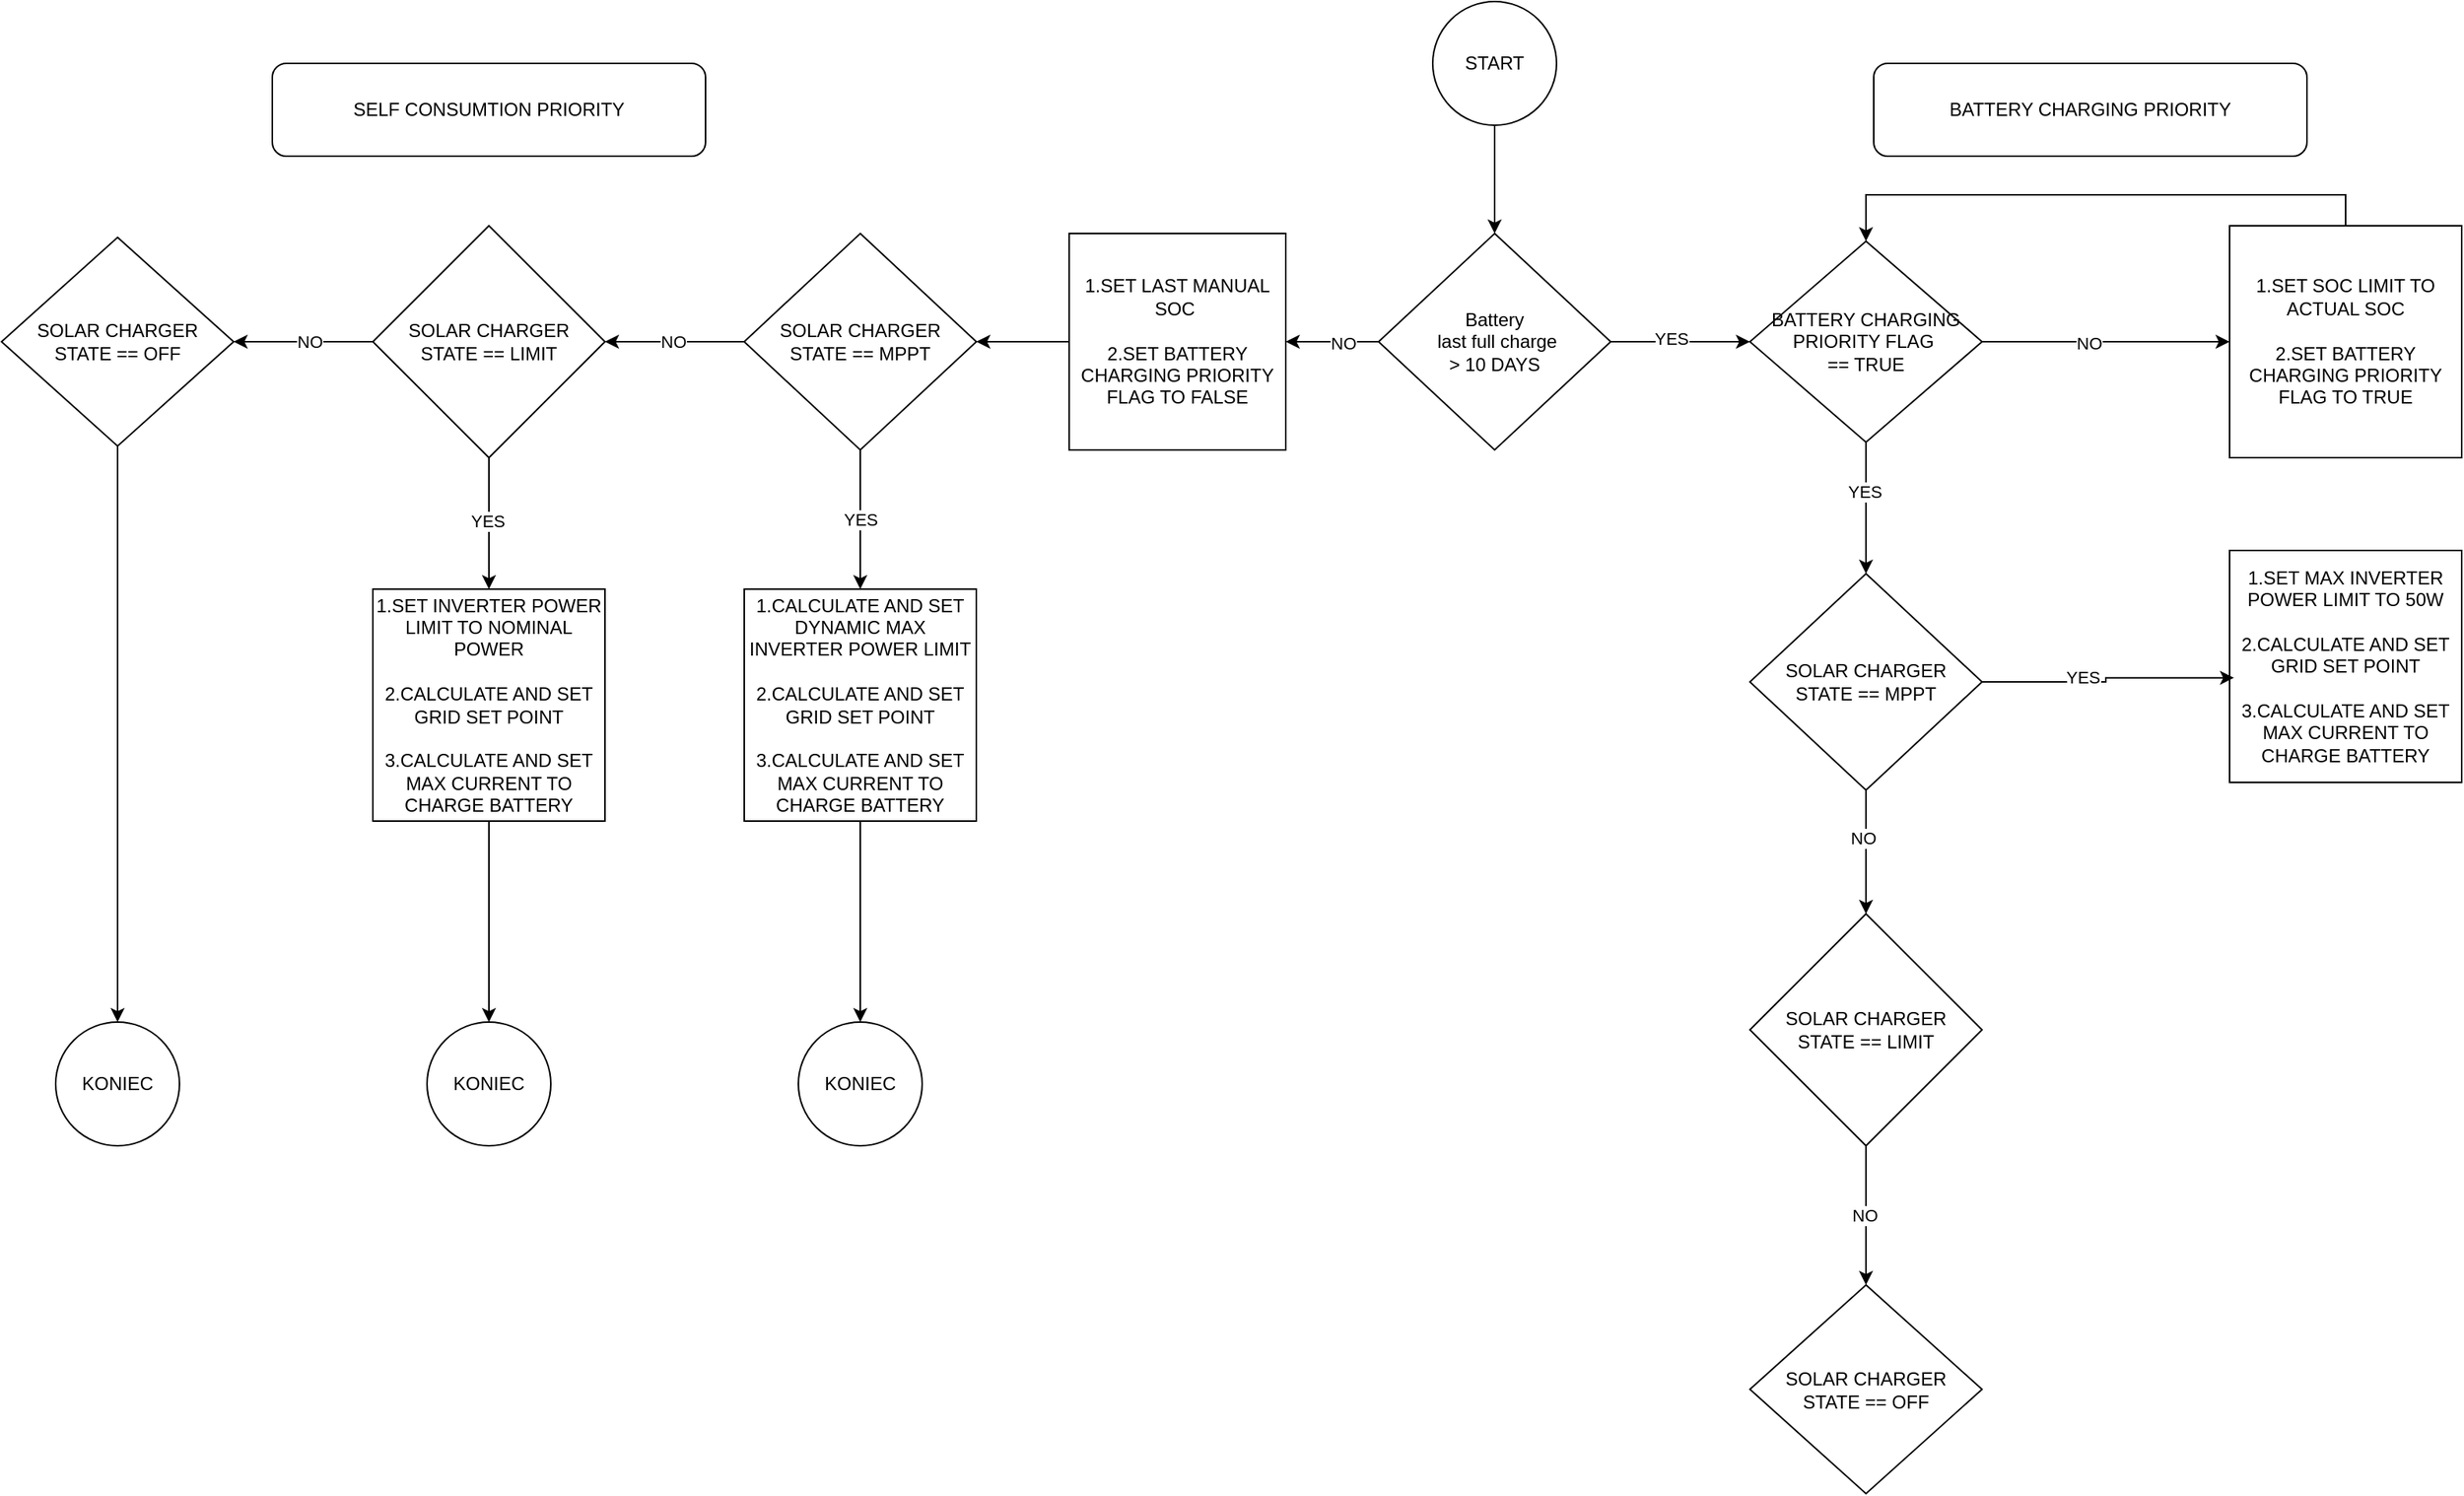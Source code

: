 <mxfile version="24.3.0" type="github">
  <diagram name="Strona-1" id="XMEe8_cJdT2nGOJgmj7w">
    <mxGraphModel dx="2474" dy="848" grid="1" gridSize="10" guides="1" tooltips="1" connect="1" arrows="1" fold="1" page="1" pageScale="1" pageWidth="827" pageHeight="1169" math="0" shadow="0">
      <root>
        <mxCell id="0" />
        <mxCell id="1" parent="0" />
        <mxCell id="Nnp-KVMijq4jb0hRBXpb-13" value="" style="edgeStyle=orthogonalEdgeStyle;rounded=0;orthogonalLoop=1;jettySize=auto;html=1;" parent="1" source="Nnp-KVMijq4jb0hRBXpb-2" target="Nnp-KVMijq4jb0hRBXpb-12" edge="1">
          <mxGeometry relative="1" as="geometry" />
        </mxCell>
        <mxCell id="0OKeJHytdhdAyVr8vPEN-5" value="NO" style="edgeLabel;html=1;align=center;verticalAlign=middle;resizable=0;points=[];" vertex="1" connectable="0" parent="Nnp-KVMijq4jb0hRBXpb-13">
          <mxGeometry x="-0.222" y="1" relative="1" as="geometry">
            <mxPoint as="offset" />
          </mxGeometry>
        </mxCell>
        <mxCell id="Nnp-KVMijq4jb0hRBXpb-37" style="edgeStyle=orthogonalEdgeStyle;rounded=0;orthogonalLoop=1;jettySize=auto;html=1;exitX=1;exitY=0.5;exitDx=0;exitDy=0;entryX=0;entryY=0.5;entryDx=0;entryDy=0;" parent="1" source="Nnp-KVMijq4jb0hRBXpb-2" target="Nnp-KVMijq4jb0hRBXpb-35" edge="1">
          <mxGeometry relative="1" as="geometry" />
        </mxCell>
        <mxCell id="0OKeJHytdhdAyVr8vPEN-7" value="YES" style="edgeLabel;html=1;align=center;verticalAlign=middle;resizable=0;points=[];" vertex="1" connectable="0" parent="Nnp-KVMijq4jb0hRBXpb-37">
          <mxGeometry x="-0.148" y="2" relative="1" as="geometry">
            <mxPoint as="offset" />
          </mxGeometry>
        </mxCell>
        <mxCell id="Nnp-KVMijq4jb0hRBXpb-2" value="&lt;div&gt;Battery&lt;/div&gt;&lt;div&gt;&amp;nbsp;last full charge&lt;/div&gt;&amp;gt; 10 DAYS" style="rhombus;whiteSpace=wrap;html=1;" parent="1" vertex="1">
          <mxGeometry x="390" y="230" width="150" height="140" as="geometry" />
        </mxCell>
        <mxCell id="0OKeJHytdhdAyVr8vPEN-18" style="edgeStyle=orthogonalEdgeStyle;rounded=0;orthogonalLoop=1;jettySize=auto;html=1;exitX=0.5;exitY=0;exitDx=0;exitDy=0;entryX=0.5;entryY=0;entryDx=0;entryDy=0;" edge="1" parent="1" source="Nnp-KVMijq4jb0hRBXpb-9" target="Nnp-KVMijq4jb0hRBXpb-35">
          <mxGeometry relative="1" as="geometry" />
        </mxCell>
        <mxCell id="Nnp-KVMijq4jb0hRBXpb-9" value="1.SET SOC LIMIT TO ACTUAL SOC&lt;div&gt;&amp;nbsp;&lt;div&gt;2.SET BATTERY CHARGING PRIORITY FLAG TO TRUE&lt;/div&gt;&lt;/div&gt;" style="whiteSpace=wrap;html=1;aspect=fixed;" parent="1" vertex="1">
          <mxGeometry x="940" y="225" width="150" height="150" as="geometry" />
        </mxCell>
        <mxCell id="Nnp-KVMijq4jb0hRBXpb-17" value="" style="edgeStyle=orthogonalEdgeStyle;rounded=0;orthogonalLoop=1;jettySize=auto;html=1;" parent="1" source="Nnp-KVMijq4jb0hRBXpb-12" target="Nnp-KVMijq4jb0hRBXpb-16" edge="1">
          <mxGeometry relative="1" as="geometry" />
        </mxCell>
        <mxCell id="Nnp-KVMijq4jb0hRBXpb-12" value="1.SET LAST MANUAL SOC&amp;nbsp;&lt;div&gt;&lt;br&gt;&lt;div&gt;2.SET BATTERY CHARGING PRIORITY FLAG TO FALSE&lt;/div&gt;&lt;/div&gt;" style="whiteSpace=wrap;html=1;aspect=fixed;" parent="1" vertex="1">
          <mxGeometry x="190" y="230" width="140" height="140" as="geometry" />
        </mxCell>
        <mxCell id="Nnp-KVMijq4jb0hRBXpb-19" value="" style="edgeStyle=orthogonalEdgeStyle;rounded=0;orthogonalLoop=1;jettySize=auto;html=1;" parent="1" source="Nnp-KVMijq4jb0hRBXpb-16" target="Nnp-KVMijq4jb0hRBXpb-18" edge="1">
          <mxGeometry relative="1" as="geometry" />
        </mxCell>
        <mxCell id="0OKeJHytdhdAyVr8vPEN-4" value="NO" style="edgeLabel;html=1;align=center;verticalAlign=middle;resizable=0;points=[];" vertex="1" connectable="0" parent="Nnp-KVMijq4jb0hRBXpb-19">
          <mxGeometry x="-0.139" y="-2" relative="1" as="geometry">
            <mxPoint x="-8" y="2" as="offset" />
          </mxGeometry>
        </mxCell>
        <mxCell id="0OKeJHytdhdAyVr8vPEN-29" value="" style="edgeStyle=orthogonalEdgeStyle;rounded=0;orthogonalLoop=1;jettySize=auto;html=1;" edge="1" parent="1" source="Nnp-KVMijq4jb0hRBXpb-16" target="0OKeJHytdhdAyVr8vPEN-28">
          <mxGeometry relative="1" as="geometry" />
        </mxCell>
        <mxCell id="0OKeJHytdhdAyVr8vPEN-30" value="YES" style="edgeLabel;html=1;align=center;verticalAlign=middle;resizable=0;points=[];" vertex="1" connectable="0" parent="0OKeJHytdhdAyVr8vPEN-29">
          <mxGeometry x="0.003" relative="1" as="geometry">
            <mxPoint as="offset" />
          </mxGeometry>
        </mxCell>
        <mxCell id="Nnp-KVMijq4jb0hRBXpb-16" value="SOLAR CHARGER&lt;div&gt;STATE == MPPT&lt;/div&gt;" style="rhombus;whiteSpace=wrap;html=1;" parent="1" vertex="1">
          <mxGeometry x="-20" y="230" width="150" height="140" as="geometry" />
        </mxCell>
        <mxCell id="Nnp-KVMijq4jb0hRBXpb-21" value="" style="edgeStyle=orthogonalEdgeStyle;rounded=0;orthogonalLoop=1;jettySize=auto;html=1;" parent="1" source="Nnp-KVMijq4jb0hRBXpb-18" target="Nnp-KVMijq4jb0hRBXpb-20" edge="1">
          <mxGeometry relative="1" as="geometry" />
        </mxCell>
        <mxCell id="0OKeJHytdhdAyVr8vPEN-3" value="NO" style="edgeLabel;html=1;align=center;verticalAlign=middle;resizable=0;points=[];" vertex="1" connectable="0" parent="Nnp-KVMijq4jb0hRBXpb-21">
          <mxGeometry x="-0.42" y="-1" relative="1" as="geometry">
            <mxPoint x="-15" y="1" as="offset" />
          </mxGeometry>
        </mxCell>
        <mxCell id="0OKeJHytdhdAyVr8vPEN-32" value="" style="edgeStyle=orthogonalEdgeStyle;rounded=0;orthogonalLoop=1;jettySize=auto;html=1;" edge="1" parent="1" source="Nnp-KVMijq4jb0hRBXpb-18" target="0OKeJHytdhdAyVr8vPEN-31">
          <mxGeometry relative="1" as="geometry" />
        </mxCell>
        <mxCell id="0OKeJHytdhdAyVr8vPEN-33" value="YES" style="edgeLabel;html=1;align=center;verticalAlign=middle;resizable=0;points=[];" vertex="1" connectable="0" parent="0OKeJHytdhdAyVr8vPEN-32">
          <mxGeometry x="-0.032" y="-1" relative="1" as="geometry">
            <mxPoint as="offset" />
          </mxGeometry>
        </mxCell>
        <mxCell id="Nnp-KVMijq4jb0hRBXpb-18" value="SOLAR CHARGER&lt;div&gt;STATE == LIMIT&lt;/div&gt;" style="rhombus;whiteSpace=wrap;html=1;" parent="1" vertex="1">
          <mxGeometry x="-260" y="225" width="150" height="150" as="geometry" />
        </mxCell>
        <mxCell id="0OKeJHytdhdAyVr8vPEN-47" style="edgeStyle=orthogonalEdgeStyle;rounded=0;orthogonalLoop=1;jettySize=auto;html=1;exitX=0.5;exitY=1;exitDx=0;exitDy=0;entryX=0.5;entryY=0;entryDx=0;entryDy=0;" edge="1" parent="1" source="Nnp-KVMijq4jb0hRBXpb-20" target="0OKeJHytdhdAyVr8vPEN-43">
          <mxGeometry relative="1" as="geometry" />
        </mxCell>
        <mxCell id="Nnp-KVMijq4jb0hRBXpb-20" value="SOLAR CHARGER&lt;div&gt;STATE == OFF&lt;/div&gt;" style="rhombus;whiteSpace=wrap;html=1;" parent="1" vertex="1">
          <mxGeometry x="-500" y="232.5" width="150" height="135" as="geometry" />
        </mxCell>
        <mxCell id="Nnp-KVMijq4jb0hRBXpb-31" value="SELF CONSUMTION PRIORITY" style="rounded=1;whiteSpace=wrap;html=1;" parent="1" vertex="1">
          <mxGeometry x="-325" y="120" width="280" height="60" as="geometry" />
        </mxCell>
        <mxCell id="Nnp-KVMijq4jb0hRBXpb-32" value="BATTERY CHARGING PRIORITY" style="rounded=1;whiteSpace=wrap;html=1;" parent="1" vertex="1">
          <mxGeometry x="710" y="120" width="280" height="60" as="geometry" />
        </mxCell>
        <mxCell id="Nnp-KVMijq4jb0hRBXpb-38" value="" style="edgeStyle=orthogonalEdgeStyle;rounded=0;orthogonalLoop=1;jettySize=auto;html=1;" parent="1" source="Nnp-KVMijq4jb0hRBXpb-35" target="Nnp-KVMijq4jb0hRBXpb-9" edge="1">
          <mxGeometry relative="1" as="geometry" />
        </mxCell>
        <mxCell id="0OKeJHytdhdAyVr8vPEN-8" value="NO" style="edgeLabel;html=1;align=center;verticalAlign=middle;resizable=0;points=[];" vertex="1" connectable="0" parent="Nnp-KVMijq4jb0hRBXpb-38">
          <mxGeometry x="-0.136" y="-1" relative="1" as="geometry">
            <mxPoint as="offset" />
          </mxGeometry>
        </mxCell>
        <mxCell id="0OKeJHytdhdAyVr8vPEN-20" style="edgeStyle=orthogonalEdgeStyle;rounded=0;orthogonalLoop=1;jettySize=auto;html=1;exitX=0.5;exitY=1;exitDx=0;exitDy=0;entryX=0.5;entryY=0;entryDx=0;entryDy=0;" edge="1" parent="1" source="Nnp-KVMijq4jb0hRBXpb-35" target="0OKeJHytdhdAyVr8vPEN-19">
          <mxGeometry relative="1" as="geometry" />
        </mxCell>
        <mxCell id="0OKeJHytdhdAyVr8vPEN-21" value="YES" style="edgeLabel;html=1;align=center;verticalAlign=middle;resizable=0;points=[];" vertex="1" connectable="0" parent="0OKeJHytdhdAyVr8vPEN-20">
          <mxGeometry x="-0.255" y="-1" relative="1" as="geometry">
            <mxPoint as="offset" />
          </mxGeometry>
        </mxCell>
        <mxCell id="Nnp-KVMijq4jb0hRBXpb-35" value="BATTERY CHARGING PRIORITY FLAG&amp;nbsp;&lt;div&gt;== TRUE&lt;/div&gt;" style="rhombus;whiteSpace=wrap;html=1;" parent="1" vertex="1">
          <mxGeometry x="630" y="235" width="150" height="130" as="geometry" />
        </mxCell>
        <mxCell id="0OKeJHytdhdAyVr8vPEN-13" value="" style="edgeStyle=orthogonalEdgeStyle;rounded=0;orthogonalLoop=1;jettySize=auto;html=1;" edge="1" parent="1" source="0OKeJHytdhdAyVr8vPEN-12" target="Nnp-KVMijq4jb0hRBXpb-2">
          <mxGeometry relative="1" as="geometry" />
        </mxCell>
        <mxCell id="0OKeJHytdhdAyVr8vPEN-12" value="START" style="ellipse;whiteSpace=wrap;html=1;aspect=fixed;" vertex="1" parent="1">
          <mxGeometry x="425" y="80" width="80" height="80" as="geometry" />
        </mxCell>
        <mxCell id="0OKeJHytdhdAyVr8vPEN-23" value="" style="edgeStyle=orthogonalEdgeStyle;rounded=0;orthogonalLoop=1;jettySize=auto;html=1;" edge="1" parent="1" source="0OKeJHytdhdAyVr8vPEN-19" target="0OKeJHytdhdAyVr8vPEN-22">
          <mxGeometry relative="1" as="geometry" />
        </mxCell>
        <mxCell id="0OKeJHytdhdAyVr8vPEN-24" value="NO" style="edgeLabel;html=1;align=center;verticalAlign=middle;resizable=0;points=[];" vertex="1" connectable="0" parent="0OKeJHytdhdAyVr8vPEN-23">
          <mxGeometry x="-0.23" y="-2" relative="1" as="geometry">
            <mxPoint as="offset" />
          </mxGeometry>
        </mxCell>
        <mxCell id="0OKeJHytdhdAyVr8vPEN-19" value="SOLAR CHARGER&lt;div&gt;STATE == MPPT&lt;/div&gt;" style="rhombus;whiteSpace=wrap;html=1;" vertex="1" parent="1">
          <mxGeometry x="630" y="450" width="150" height="140" as="geometry" />
        </mxCell>
        <mxCell id="0OKeJHytdhdAyVr8vPEN-26" value="" style="edgeStyle=orthogonalEdgeStyle;rounded=0;orthogonalLoop=1;jettySize=auto;html=1;" edge="1" parent="1" source="0OKeJHytdhdAyVr8vPEN-22" target="0OKeJHytdhdAyVr8vPEN-25">
          <mxGeometry relative="1" as="geometry" />
        </mxCell>
        <mxCell id="0OKeJHytdhdAyVr8vPEN-27" value="NO" style="edgeLabel;html=1;align=center;verticalAlign=middle;resizable=0;points=[];" vertex="1" connectable="0" parent="0OKeJHytdhdAyVr8vPEN-26">
          <mxGeometry x="0.005" y="-1" relative="1" as="geometry">
            <mxPoint as="offset" />
          </mxGeometry>
        </mxCell>
        <mxCell id="0OKeJHytdhdAyVr8vPEN-22" value="SOLAR CHARGER&lt;div&gt;STATE == LIMIT&lt;/div&gt;" style="rhombus;whiteSpace=wrap;html=1;" vertex="1" parent="1">
          <mxGeometry x="630" y="670" width="150" height="150" as="geometry" />
        </mxCell>
        <mxCell id="0OKeJHytdhdAyVr8vPEN-25" value="SOLAR CHARGER&lt;div&gt;STATE == OFF&lt;/div&gt;" style="rhombus;whiteSpace=wrap;html=1;" vertex="1" parent="1">
          <mxGeometry x="630" y="910" width="150" height="135" as="geometry" />
        </mxCell>
        <mxCell id="0OKeJHytdhdAyVr8vPEN-49" style="edgeStyle=orthogonalEdgeStyle;rounded=0;orthogonalLoop=1;jettySize=auto;html=1;exitX=0.5;exitY=1;exitDx=0;exitDy=0;" edge="1" parent="1" source="0OKeJHytdhdAyVr8vPEN-28" target="0OKeJHytdhdAyVr8vPEN-34">
          <mxGeometry relative="1" as="geometry" />
        </mxCell>
        <mxCell id="0OKeJHytdhdAyVr8vPEN-28" value="1.CALCULATE AND SET DYNAMIC MAX INVERTER POWER LIMIT&lt;div&gt;&lt;br&gt;&lt;div&gt;2.CALCULATE AND SET GRID SET POINT&lt;/div&gt;&lt;/div&gt;&lt;div&gt;&lt;br&gt;&lt;/div&gt;&lt;div&gt;3.CALCULATE AND SET MAX CURRENT TO CHARGE BATTERY&lt;/div&gt;" style="whiteSpace=wrap;html=1;aspect=fixed;" vertex="1" parent="1">
          <mxGeometry x="-20" y="460" width="150" height="150" as="geometry" />
        </mxCell>
        <mxCell id="0OKeJHytdhdAyVr8vPEN-48" style="edgeStyle=orthogonalEdgeStyle;rounded=0;orthogonalLoop=1;jettySize=auto;html=1;exitX=0.5;exitY=1;exitDx=0;exitDy=0;entryX=0.5;entryY=0;entryDx=0;entryDy=0;" edge="1" parent="1" source="0OKeJHytdhdAyVr8vPEN-31" target="0OKeJHytdhdAyVr8vPEN-42">
          <mxGeometry relative="1" as="geometry" />
        </mxCell>
        <mxCell id="0OKeJHytdhdAyVr8vPEN-31" value="1.SET INVERTER POWER LIMIT TO NOMINAL POWER&lt;div&gt;&lt;br&gt;&lt;div&gt;2.CALCULATE AND SET GRID SET POINT&lt;/div&gt;&lt;/div&gt;&lt;div&gt;&lt;br&gt;&lt;/div&gt;&lt;div&gt;3.CALCULATE AND SET MAX CURRENT TO CHARGE BATTERY&lt;/div&gt;" style="whiteSpace=wrap;html=1;aspect=fixed;" vertex="1" parent="1">
          <mxGeometry x="-260" y="460" width="150" height="150" as="geometry" />
        </mxCell>
        <mxCell id="0OKeJHytdhdAyVr8vPEN-34" value="KONIEC" style="ellipse;whiteSpace=wrap;html=1;aspect=fixed;" vertex="1" parent="1">
          <mxGeometry x="15" y="740" width="80" height="80" as="geometry" />
        </mxCell>
        <mxCell id="0OKeJHytdhdAyVr8vPEN-42" value="KONIEC" style="ellipse;whiteSpace=wrap;html=1;aspect=fixed;" vertex="1" parent="1">
          <mxGeometry x="-225" y="740" width="80" height="80" as="geometry" />
        </mxCell>
        <mxCell id="0OKeJHytdhdAyVr8vPEN-43" value="KONIEC" style="ellipse;whiteSpace=wrap;html=1;aspect=fixed;" vertex="1" parent="1">
          <mxGeometry x="-465" y="740" width="80" height="80" as="geometry" />
        </mxCell>
        <mxCell id="0OKeJHytdhdAyVr8vPEN-50" value="1.SET MAX INVERTER POWER LIMIT TO 50W&lt;div&gt;&lt;br&gt;&lt;div&gt;2.CALCULATE AND SET GRID SET POINT&lt;/div&gt;&lt;/div&gt;&lt;div&gt;&lt;br&gt;&lt;/div&gt;&lt;div&gt;3.CALCULATE AND SET MAX CURRENT TO CHARGE BATTERY&lt;/div&gt;" style="whiteSpace=wrap;html=1;aspect=fixed;" vertex="1" parent="1">
          <mxGeometry x="940" y="435" width="150" height="150" as="geometry" />
        </mxCell>
        <mxCell id="0OKeJHytdhdAyVr8vPEN-51" style="edgeStyle=orthogonalEdgeStyle;rounded=0;orthogonalLoop=1;jettySize=auto;html=1;exitX=1;exitY=0.5;exitDx=0;exitDy=0;entryX=0.019;entryY=0.549;entryDx=0;entryDy=0;entryPerimeter=0;" edge="1" parent="1" source="0OKeJHytdhdAyVr8vPEN-19" target="0OKeJHytdhdAyVr8vPEN-50">
          <mxGeometry relative="1" as="geometry" />
        </mxCell>
        <mxCell id="0OKeJHytdhdAyVr8vPEN-52" value="YES" style="edgeLabel;html=1;align=center;verticalAlign=middle;resizable=0;points=[];" vertex="1" connectable="0" parent="0OKeJHytdhdAyVr8vPEN-51">
          <mxGeometry x="-0.214" y="3" relative="1" as="geometry">
            <mxPoint as="offset" />
          </mxGeometry>
        </mxCell>
      </root>
    </mxGraphModel>
  </diagram>
</mxfile>
